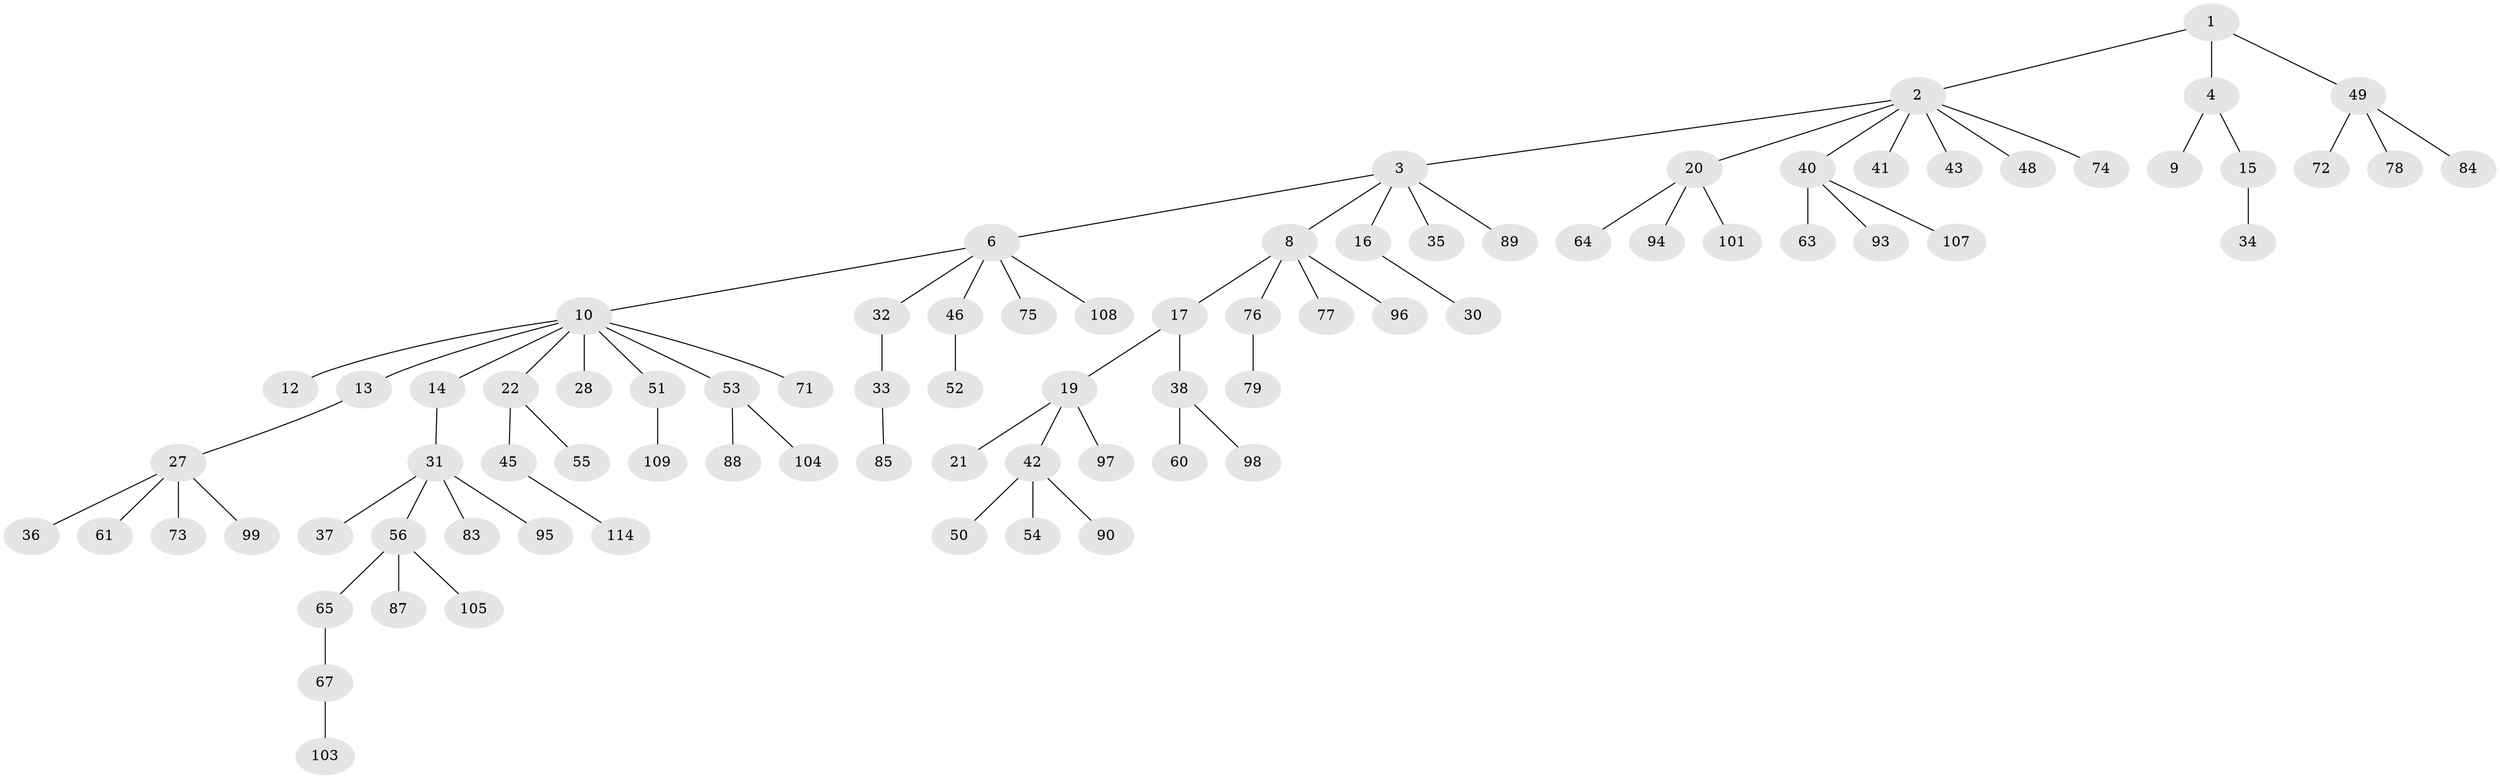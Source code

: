 // Generated by graph-tools (version 1.1) at 2025/24/03/03/25 07:24:05]
// undirected, 81 vertices, 80 edges
graph export_dot {
graph [start="1"]
  node [color=gray90,style=filled];
  1;
  2 [super="+39"];
  3 [super="+5"];
  4 [super="+7"];
  6 [super="+59"];
  8 [super="+11"];
  9 [super="+82"];
  10 [super="+24"];
  12 [super="+18"];
  13;
  14;
  15;
  16 [super="+23"];
  17 [super="+29"];
  19 [super="+47"];
  20 [super="+25"];
  21 [super="+26"];
  22 [super="+66"];
  27 [super="+58"];
  28;
  30 [super="+113"];
  31 [super="+44"];
  32;
  33;
  34;
  35 [super="+57"];
  36;
  37;
  38 [super="+102"];
  40 [super="+112"];
  41;
  42 [super="+62"];
  43;
  45 [super="+110"];
  46;
  48;
  49 [super="+70"];
  50;
  51 [super="+91"];
  52 [super="+80"];
  53;
  54;
  55;
  56 [super="+69"];
  60;
  61;
  63;
  64 [super="+68"];
  65;
  67 [super="+86"];
  71;
  72;
  73;
  74;
  75 [super="+81"];
  76 [super="+106"];
  77;
  78;
  79;
  83;
  84;
  85;
  87;
  88;
  89;
  90 [super="+92"];
  93;
  94;
  95 [super="+100"];
  96;
  97;
  98;
  99;
  101;
  103;
  104;
  105;
  107;
  108 [super="+111"];
  109;
  114;
  1 -- 2;
  1 -- 4;
  1 -- 49;
  2 -- 3;
  2 -- 20;
  2 -- 48;
  2 -- 40;
  2 -- 41;
  2 -- 74;
  2 -- 43;
  3 -- 16;
  3 -- 35;
  3 -- 6;
  3 -- 8;
  3 -- 89;
  4 -- 9;
  4 -- 15;
  6 -- 10;
  6 -- 32;
  6 -- 46;
  6 -- 75;
  6 -- 108;
  8 -- 76;
  8 -- 96;
  8 -- 17;
  8 -- 77;
  10 -- 12;
  10 -- 13;
  10 -- 14;
  10 -- 22;
  10 -- 53;
  10 -- 71;
  10 -- 51;
  10 -- 28;
  13 -- 27;
  14 -- 31;
  15 -- 34;
  16 -- 30;
  17 -- 19;
  17 -- 38;
  19 -- 21;
  19 -- 42;
  19 -- 97;
  20 -- 64;
  20 -- 94;
  20 -- 101;
  22 -- 45;
  22 -- 55;
  27 -- 36;
  27 -- 61;
  27 -- 99;
  27 -- 73;
  31 -- 37;
  31 -- 56;
  31 -- 83;
  31 -- 95;
  32 -- 33;
  33 -- 85;
  38 -- 60;
  38 -- 98;
  40 -- 63;
  40 -- 93;
  40 -- 107;
  42 -- 50;
  42 -- 54;
  42 -- 90;
  45 -- 114;
  46 -- 52;
  49 -- 78;
  49 -- 84;
  49 -- 72;
  51 -- 109;
  53 -- 88;
  53 -- 104;
  56 -- 65;
  56 -- 87;
  56 -- 105;
  65 -- 67;
  67 -- 103;
  76 -- 79;
}

